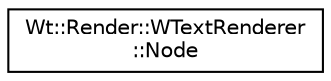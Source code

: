 digraph "Graphical Class Hierarchy"
{
 // LATEX_PDF_SIZE
  edge [fontname="Helvetica",fontsize="10",labelfontname="Helvetica",labelfontsize="10"];
  node [fontname="Helvetica",fontsize="10",shape=record];
  rankdir="LR";
  Node0 [label="Wt::Render::WTextRenderer\l::Node",height=0.2,width=0.4,color="black", fillcolor="white", style="filled",URL="$classWt_1_1Render_1_1WTextRenderer_1_1Node.html",tooltip="A rendering box of a layed out DOM node."];
}
